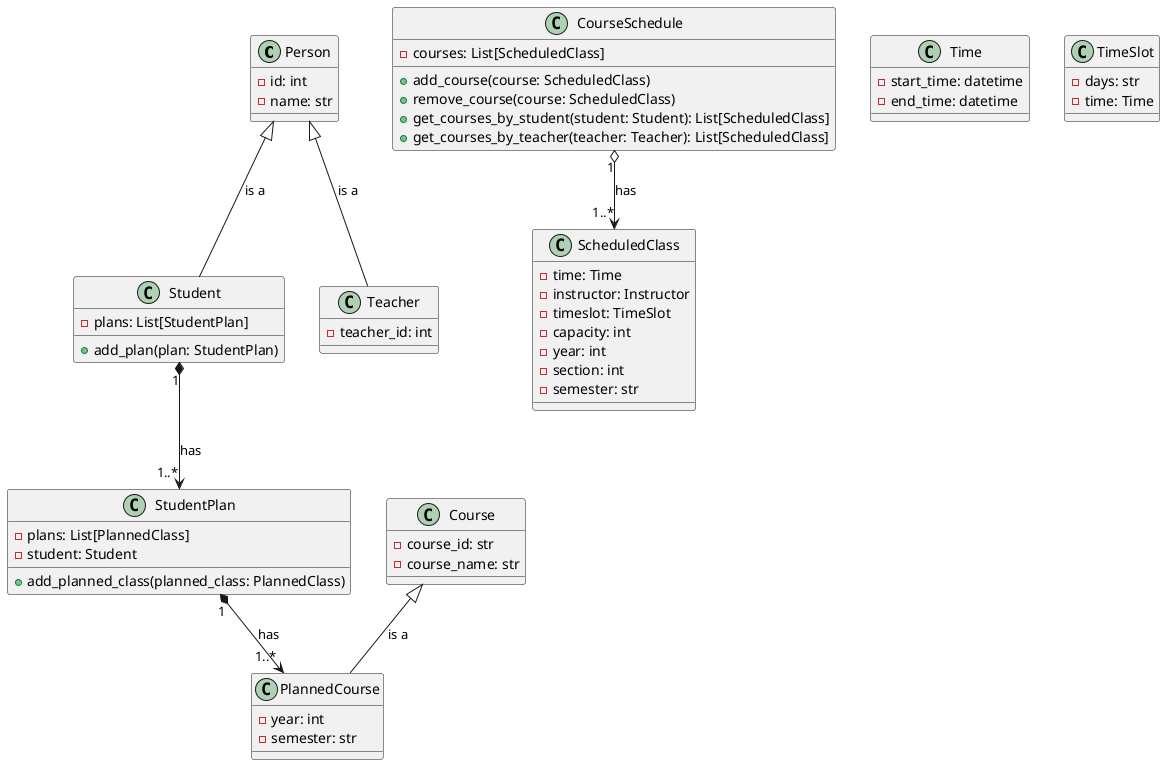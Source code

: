 @startuml

class Person {
    -id: int
    -name: str
}

class Student {
    -plans: List[StudentPlan]
    +add_plan(plan: StudentPlan)
}

class Teacher {
    -teacher_id: int
}

class Course {
    -course_id: str
    -course_name: str
}

class PlannedCourse {
    -year: int
    -semester: str
}

class ScheduledClass {
    -time: Time
    -instructor: Instructor
    -timeslot: TimeSlot
    -capacity: int
    -year: int
    -section: int
    -semester: str
}

class CourseSchedule {
    -courses: List[ScheduledClass]
    +add_course(course: ScheduledClass)
    +remove_course(course: ScheduledClass)
    +get_courses_by_student(student: Student): List[ScheduledClass]
    +get_courses_by_teacher(teacher: Teacher): List[ScheduledClass]
}

class Time {
    -start_time: datetime
    -end_time: datetime
}

class TimeSlot {
    -days: str
    -time: Time
}

class StudentPlan {
    -plans: List[PlannedClass]
    -student: Student
    +add_planned_class(planned_class: PlannedClass)
}

Person <|-- Student : is a
Person <|-- Teacher : is a

Course <|-- PlannedCourse : is a

Student "1" *--> "1..*" StudentPlan : has
StudentPlan "1" *--> "1..*" PlannedCourse : has

CourseSchedule "1" o--> "1..*" ScheduledClass : has

@enduml
